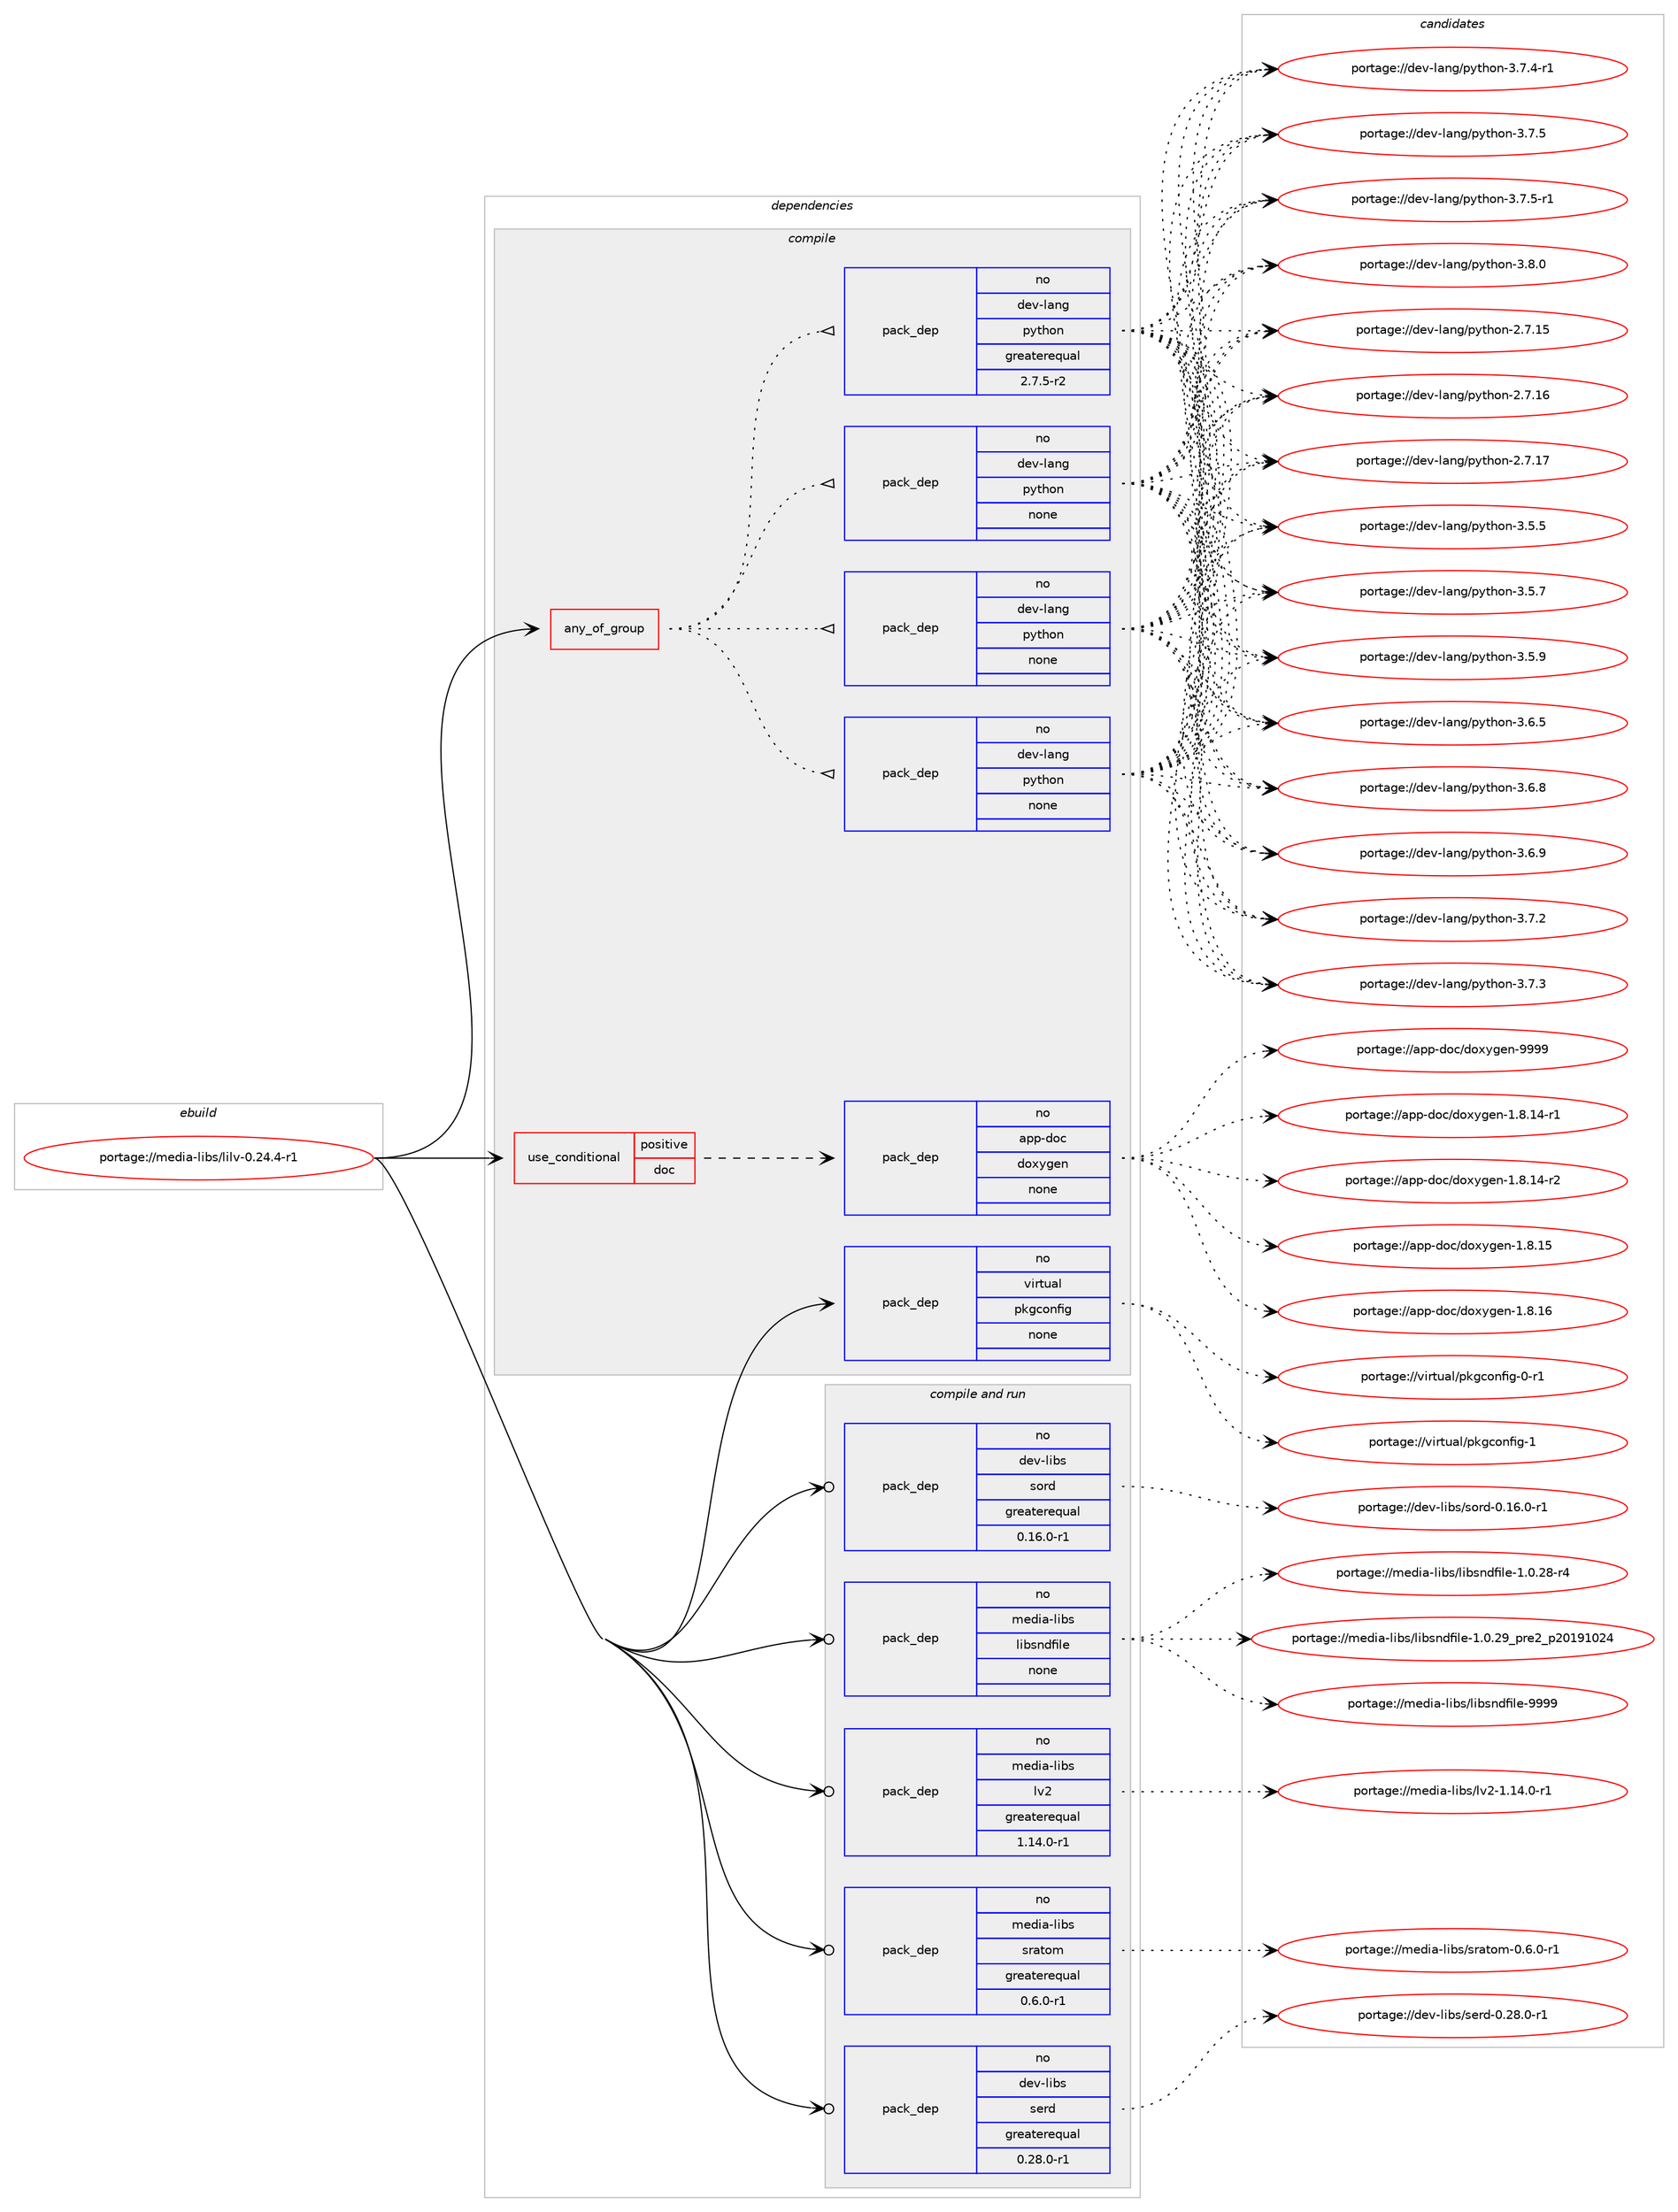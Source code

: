 digraph prolog {

# *************
# Graph options
# *************

newrank=true;
concentrate=true;
compound=true;
graph [rankdir=LR,fontname=Helvetica,fontsize=10,ranksep=1.5];#, ranksep=2.5, nodesep=0.2];
edge  [arrowhead=vee];
node  [fontname=Helvetica,fontsize=10];

# **********
# The ebuild
# **********

subgraph cluster_leftcol {
color=gray;
rank=same;
label=<<i>ebuild</i>>;
id [label="portage://media-libs/lilv-0.24.4-r1", color=red, width=4, href="../media-libs/lilv-0.24.4-r1.svg"];
}

# ****************
# The dependencies
# ****************

subgraph cluster_midcol {
color=gray;
label=<<i>dependencies</i>>;
subgraph cluster_compile {
fillcolor="#eeeeee";
style=filled;
label=<<i>compile</i>>;
subgraph any5135 {
dependency322240 [label=<<TABLE BORDER="0" CELLBORDER="1" CELLSPACING="0" CELLPADDING="4"><TR><TD CELLPADDING="10">any_of_group</TD></TR></TABLE>>, shape=none, color=red];subgraph pack236538 {
dependency322241 [label=<<TABLE BORDER="0" CELLBORDER="1" CELLSPACING="0" CELLPADDING="4" WIDTH="220"><TR><TD ROWSPAN="6" CELLPADDING="30">pack_dep</TD></TR><TR><TD WIDTH="110">no</TD></TR><TR><TD>dev-lang</TD></TR><TR><TD>python</TD></TR><TR><TD>none</TD></TR><TR><TD></TD></TR></TABLE>>, shape=none, color=blue];
}
dependency322240:e -> dependency322241:w [weight=20,style="dotted",arrowhead="oinv"];
subgraph pack236539 {
dependency322242 [label=<<TABLE BORDER="0" CELLBORDER="1" CELLSPACING="0" CELLPADDING="4" WIDTH="220"><TR><TD ROWSPAN="6" CELLPADDING="30">pack_dep</TD></TR><TR><TD WIDTH="110">no</TD></TR><TR><TD>dev-lang</TD></TR><TR><TD>python</TD></TR><TR><TD>none</TD></TR><TR><TD></TD></TR></TABLE>>, shape=none, color=blue];
}
dependency322240:e -> dependency322242:w [weight=20,style="dotted",arrowhead="oinv"];
subgraph pack236540 {
dependency322243 [label=<<TABLE BORDER="0" CELLBORDER="1" CELLSPACING="0" CELLPADDING="4" WIDTH="220"><TR><TD ROWSPAN="6" CELLPADDING="30">pack_dep</TD></TR><TR><TD WIDTH="110">no</TD></TR><TR><TD>dev-lang</TD></TR><TR><TD>python</TD></TR><TR><TD>none</TD></TR><TR><TD></TD></TR></TABLE>>, shape=none, color=blue];
}
dependency322240:e -> dependency322243:w [weight=20,style="dotted",arrowhead="oinv"];
subgraph pack236541 {
dependency322244 [label=<<TABLE BORDER="0" CELLBORDER="1" CELLSPACING="0" CELLPADDING="4" WIDTH="220"><TR><TD ROWSPAN="6" CELLPADDING="30">pack_dep</TD></TR><TR><TD WIDTH="110">no</TD></TR><TR><TD>dev-lang</TD></TR><TR><TD>python</TD></TR><TR><TD>greaterequal</TD></TR><TR><TD>2.7.5-r2</TD></TR></TABLE>>, shape=none, color=blue];
}
dependency322240:e -> dependency322244:w [weight=20,style="dotted",arrowhead="oinv"];
}
id:e -> dependency322240:w [weight=20,style="solid",arrowhead="vee"];
subgraph cond80436 {
dependency322245 [label=<<TABLE BORDER="0" CELLBORDER="1" CELLSPACING="0" CELLPADDING="4"><TR><TD ROWSPAN="3" CELLPADDING="10">use_conditional</TD></TR><TR><TD>positive</TD></TR><TR><TD>doc</TD></TR></TABLE>>, shape=none, color=red];
subgraph pack236542 {
dependency322246 [label=<<TABLE BORDER="0" CELLBORDER="1" CELLSPACING="0" CELLPADDING="4" WIDTH="220"><TR><TD ROWSPAN="6" CELLPADDING="30">pack_dep</TD></TR><TR><TD WIDTH="110">no</TD></TR><TR><TD>app-doc</TD></TR><TR><TD>doxygen</TD></TR><TR><TD>none</TD></TR><TR><TD></TD></TR></TABLE>>, shape=none, color=blue];
}
dependency322245:e -> dependency322246:w [weight=20,style="dashed",arrowhead="vee"];
}
id:e -> dependency322245:w [weight=20,style="solid",arrowhead="vee"];
subgraph pack236543 {
dependency322247 [label=<<TABLE BORDER="0" CELLBORDER="1" CELLSPACING="0" CELLPADDING="4" WIDTH="220"><TR><TD ROWSPAN="6" CELLPADDING="30">pack_dep</TD></TR><TR><TD WIDTH="110">no</TD></TR><TR><TD>virtual</TD></TR><TR><TD>pkgconfig</TD></TR><TR><TD>none</TD></TR><TR><TD></TD></TR></TABLE>>, shape=none, color=blue];
}
id:e -> dependency322247:w [weight=20,style="solid",arrowhead="vee"];
}
subgraph cluster_compileandrun {
fillcolor="#eeeeee";
style=filled;
label=<<i>compile and run</i>>;
subgraph pack236544 {
dependency322248 [label=<<TABLE BORDER="0" CELLBORDER="1" CELLSPACING="0" CELLPADDING="4" WIDTH="220"><TR><TD ROWSPAN="6" CELLPADDING="30">pack_dep</TD></TR><TR><TD WIDTH="110">no</TD></TR><TR><TD>dev-libs</TD></TR><TR><TD>serd</TD></TR><TR><TD>greaterequal</TD></TR><TR><TD>0.28.0-r1</TD></TR></TABLE>>, shape=none, color=blue];
}
id:e -> dependency322248:w [weight=20,style="solid",arrowhead="odotvee"];
subgraph pack236545 {
dependency322249 [label=<<TABLE BORDER="0" CELLBORDER="1" CELLSPACING="0" CELLPADDING="4" WIDTH="220"><TR><TD ROWSPAN="6" CELLPADDING="30">pack_dep</TD></TR><TR><TD WIDTH="110">no</TD></TR><TR><TD>dev-libs</TD></TR><TR><TD>sord</TD></TR><TR><TD>greaterequal</TD></TR><TR><TD>0.16.0-r1</TD></TR></TABLE>>, shape=none, color=blue];
}
id:e -> dependency322249:w [weight=20,style="solid",arrowhead="odotvee"];
subgraph pack236546 {
dependency322250 [label=<<TABLE BORDER="0" CELLBORDER="1" CELLSPACING="0" CELLPADDING="4" WIDTH="220"><TR><TD ROWSPAN="6" CELLPADDING="30">pack_dep</TD></TR><TR><TD WIDTH="110">no</TD></TR><TR><TD>media-libs</TD></TR><TR><TD>libsndfile</TD></TR><TR><TD>none</TD></TR><TR><TD></TD></TR></TABLE>>, shape=none, color=blue];
}
id:e -> dependency322250:w [weight=20,style="solid",arrowhead="odotvee"];
subgraph pack236547 {
dependency322251 [label=<<TABLE BORDER="0" CELLBORDER="1" CELLSPACING="0" CELLPADDING="4" WIDTH="220"><TR><TD ROWSPAN="6" CELLPADDING="30">pack_dep</TD></TR><TR><TD WIDTH="110">no</TD></TR><TR><TD>media-libs</TD></TR><TR><TD>lv2</TD></TR><TR><TD>greaterequal</TD></TR><TR><TD>1.14.0-r1</TD></TR></TABLE>>, shape=none, color=blue];
}
id:e -> dependency322251:w [weight=20,style="solid",arrowhead="odotvee"];
subgraph pack236548 {
dependency322252 [label=<<TABLE BORDER="0" CELLBORDER="1" CELLSPACING="0" CELLPADDING="4" WIDTH="220"><TR><TD ROWSPAN="6" CELLPADDING="30">pack_dep</TD></TR><TR><TD WIDTH="110">no</TD></TR><TR><TD>media-libs</TD></TR><TR><TD>sratom</TD></TR><TR><TD>greaterequal</TD></TR><TR><TD>0.6.0-r1</TD></TR></TABLE>>, shape=none, color=blue];
}
id:e -> dependency322252:w [weight=20,style="solid",arrowhead="odotvee"];
}
subgraph cluster_run {
fillcolor="#eeeeee";
style=filled;
label=<<i>run</i>>;
}
}

# **************
# The candidates
# **************

subgraph cluster_choices {
rank=same;
color=gray;
label=<<i>candidates</i>>;

subgraph choice236538 {
color=black;
nodesep=1;
choiceportage10010111845108971101034711212111610411111045504655464953 [label="portage://dev-lang/python-2.7.15", color=red, width=4,href="../dev-lang/python-2.7.15.svg"];
choiceportage10010111845108971101034711212111610411111045504655464954 [label="portage://dev-lang/python-2.7.16", color=red, width=4,href="../dev-lang/python-2.7.16.svg"];
choiceportage10010111845108971101034711212111610411111045504655464955 [label="portage://dev-lang/python-2.7.17", color=red, width=4,href="../dev-lang/python-2.7.17.svg"];
choiceportage100101118451089711010347112121116104111110455146534653 [label="portage://dev-lang/python-3.5.5", color=red, width=4,href="../dev-lang/python-3.5.5.svg"];
choiceportage100101118451089711010347112121116104111110455146534655 [label="portage://dev-lang/python-3.5.7", color=red, width=4,href="../dev-lang/python-3.5.7.svg"];
choiceportage100101118451089711010347112121116104111110455146534657 [label="portage://dev-lang/python-3.5.9", color=red, width=4,href="../dev-lang/python-3.5.9.svg"];
choiceportage100101118451089711010347112121116104111110455146544653 [label="portage://dev-lang/python-3.6.5", color=red, width=4,href="../dev-lang/python-3.6.5.svg"];
choiceportage100101118451089711010347112121116104111110455146544656 [label="portage://dev-lang/python-3.6.8", color=red, width=4,href="../dev-lang/python-3.6.8.svg"];
choiceportage100101118451089711010347112121116104111110455146544657 [label="portage://dev-lang/python-3.6.9", color=red, width=4,href="../dev-lang/python-3.6.9.svg"];
choiceportage100101118451089711010347112121116104111110455146554650 [label="portage://dev-lang/python-3.7.2", color=red, width=4,href="../dev-lang/python-3.7.2.svg"];
choiceportage100101118451089711010347112121116104111110455146554651 [label="portage://dev-lang/python-3.7.3", color=red, width=4,href="../dev-lang/python-3.7.3.svg"];
choiceportage1001011184510897110103471121211161041111104551465546524511449 [label="portage://dev-lang/python-3.7.4-r1", color=red, width=4,href="../dev-lang/python-3.7.4-r1.svg"];
choiceportage100101118451089711010347112121116104111110455146554653 [label="portage://dev-lang/python-3.7.5", color=red, width=4,href="../dev-lang/python-3.7.5.svg"];
choiceportage1001011184510897110103471121211161041111104551465546534511449 [label="portage://dev-lang/python-3.7.5-r1", color=red, width=4,href="../dev-lang/python-3.7.5-r1.svg"];
choiceportage100101118451089711010347112121116104111110455146564648 [label="portage://dev-lang/python-3.8.0", color=red, width=4,href="../dev-lang/python-3.8.0.svg"];
dependency322241:e -> choiceportage10010111845108971101034711212111610411111045504655464953:w [style=dotted,weight="100"];
dependency322241:e -> choiceportage10010111845108971101034711212111610411111045504655464954:w [style=dotted,weight="100"];
dependency322241:e -> choiceportage10010111845108971101034711212111610411111045504655464955:w [style=dotted,weight="100"];
dependency322241:e -> choiceportage100101118451089711010347112121116104111110455146534653:w [style=dotted,weight="100"];
dependency322241:e -> choiceportage100101118451089711010347112121116104111110455146534655:w [style=dotted,weight="100"];
dependency322241:e -> choiceportage100101118451089711010347112121116104111110455146534657:w [style=dotted,weight="100"];
dependency322241:e -> choiceportage100101118451089711010347112121116104111110455146544653:w [style=dotted,weight="100"];
dependency322241:e -> choiceportage100101118451089711010347112121116104111110455146544656:w [style=dotted,weight="100"];
dependency322241:e -> choiceportage100101118451089711010347112121116104111110455146544657:w [style=dotted,weight="100"];
dependency322241:e -> choiceportage100101118451089711010347112121116104111110455146554650:w [style=dotted,weight="100"];
dependency322241:e -> choiceportage100101118451089711010347112121116104111110455146554651:w [style=dotted,weight="100"];
dependency322241:e -> choiceportage1001011184510897110103471121211161041111104551465546524511449:w [style=dotted,weight="100"];
dependency322241:e -> choiceportage100101118451089711010347112121116104111110455146554653:w [style=dotted,weight="100"];
dependency322241:e -> choiceportage1001011184510897110103471121211161041111104551465546534511449:w [style=dotted,weight="100"];
dependency322241:e -> choiceportage100101118451089711010347112121116104111110455146564648:w [style=dotted,weight="100"];
}
subgraph choice236539 {
color=black;
nodesep=1;
choiceportage10010111845108971101034711212111610411111045504655464953 [label="portage://dev-lang/python-2.7.15", color=red, width=4,href="../dev-lang/python-2.7.15.svg"];
choiceportage10010111845108971101034711212111610411111045504655464954 [label="portage://dev-lang/python-2.7.16", color=red, width=4,href="../dev-lang/python-2.7.16.svg"];
choiceportage10010111845108971101034711212111610411111045504655464955 [label="portage://dev-lang/python-2.7.17", color=red, width=4,href="../dev-lang/python-2.7.17.svg"];
choiceportage100101118451089711010347112121116104111110455146534653 [label="portage://dev-lang/python-3.5.5", color=red, width=4,href="../dev-lang/python-3.5.5.svg"];
choiceportage100101118451089711010347112121116104111110455146534655 [label="portage://dev-lang/python-3.5.7", color=red, width=4,href="../dev-lang/python-3.5.7.svg"];
choiceportage100101118451089711010347112121116104111110455146534657 [label="portage://dev-lang/python-3.5.9", color=red, width=4,href="../dev-lang/python-3.5.9.svg"];
choiceportage100101118451089711010347112121116104111110455146544653 [label="portage://dev-lang/python-3.6.5", color=red, width=4,href="../dev-lang/python-3.6.5.svg"];
choiceportage100101118451089711010347112121116104111110455146544656 [label="portage://dev-lang/python-3.6.8", color=red, width=4,href="../dev-lang/python-3.6.8.svg"];
choiceportage100101118451089711010347112121116104111110455146544657 [label="portage://dev-lang/python-3.6.9", color=red, width=4,href="../dev-lang/python-3.6.9.svg"];
choiceportage100101118451089711010347112121116104111110455146554650 [label="portage://dev-lang/python-3.7.2", color=red, width=4,href="../dev-lang/python-3.7.2.svg"];
choiceportage100101118451089711010347112121116104111110455146554651 [label="portage://dev-lang/python-3.7.3", color=red, width=4,href="../dev-lang/python-3.7.3.svg"];
choiceportage1001011184510897110103471121211161041111104551465546524511449 [label="portage://dev-lang/python-3.7.4-r1", color=red, width=4,href="../dev-lang/python-3.7.4-r1.svg"];
choiceportage100101118451089711010347112121116104111110455146554653 [label="portage://dev-lang/python-3.7.5", color=red, width=4,href="../dev-lang/python-3.7.5.svg"];
choiceportage1001011184510897110103471121211161041111104551465546534511449 [label="portage://dev-lang/python-3.7.5-r1", color=red, width=4,href="../dev-lang/python-3.7.5-r1.svg"];
choiceportage100101118451089711010347112121116104111110455146564648 [label="portage://dev-lang/python-3.8.0", color=red, width=4,href="../dev-lang/python-3.8.0.svg"];
dependency322242:e -> choiceportage10010111845108971101034711212111610411111045504655464953:w [style=dotted,weight="100"];
dependency322242:e -> choiceportage10010111845108971101034711212111610411111045504655464954:w [style=dotted,weight="100"];
dependency322242:e -> choiceportage10010111845108971101034711212111610411111045504655464955:w [style=dotted,weight="100"];
dependency322242:e -> choiceportage100101118451089711010347112121116104111110455146534653:w [style=dotted,weight="100"];
dependency322242:e -> choiceportage100101118451089711010347112121116104111110455146534655:w [style=dotted,weight="100"];
dependency322242:e -> choiceportage100101118451089711010347112121116104111110455146534657:w [style=dotted,weight="100"];
dependency322242:e -> choiceportage100101118451089711010347112121116104111110455146544653:w [style=dotted,weight="100"];
dependency322242:e -> choiceportage100101118451089711010347112121116104111110455146544656:w [style=dotted,weight="100"];
dependency322242:e -> choiceportage100101118451089711010347112121116104111110455146544657:w [style=dotted,weight="100"];
dependency322242:e -> choiceportage100101118451089711010347112121116104111110455146554650:w [style=dotted,weight="100"];
dependency322242:e -> choiceportage100101118451089711010347112121116104111110455146554651:w [style=dotted,weight="100"];
dependency322242:e -> choiceportage1001011184510897110103471121211161041111104551465546524511449:w [style=dotted,weight="100"];
dependency322242:e -> choiceportage100101118451089711010347112121116104111110455146554653:w [style=dotted,weight="100"];
dependency322242:e -> choiceportage1001011184510897110103471121211161041111104551465546534511449:w [style=dotted,weight="100"];
dependency322242:e -> choiceportage100101118451089711010347112121116104111110455146564648:w [style=dotted,weight="100"];
}
subgraph choice236540 {
color=black;
nodesep=1;
choiceportage10010111845108971101034711212111610411111045504655464953 [label="portage://dev-lang/python-2.7.15", color=red, width=4,href="../dev-lang/python-2.7.15.svg"];
choiceportage10010111845108971101034711212111610411111045504655464954 [label="portage://dev-lang/python-2.7.16", color=red, width=4,href="../dev-lang/python-2.7.16.svg"];
choiceportage10010111845108971101034711212111610411111045504655464955 [label="portage://dev-lang/python-2.7.17", color=red, width=4,href="../dev-lang/python-2.7.17.svg"];
choiceportage100101118451089711010347112121116104111110455146534653 [label="portage://dev-lang/python-3.5.5", color=red, width=4,href="../dev-lang/python-3.5.5.svg"];
choiceportage100101118451089711010347112121116104111110455146534655 [label="portage://dev-lang/python-3.5.7", color=red, width=4,href="../dev-lang/python-3.5.7.svg"];
choiceportage100101118451089711010347112121116104111110455146534657 [label="portage://dev-lang/python-3.5.9", color=red, width=4,href="../dev-lang/python-3.5.9.svg"];
choiceportage100101118451089711010347112121116104111110455146544653 [label="portage://dev-lang/python-3.6.5", color=red, width=4,href="../dev-lang/python-3.6.5.svg"];
choiceportage100101118451089711010347112121116104111110455146544656 [label="portage://dev-lang/python-3.6.8", color=red, width=4,href="../dev-lang/python-3.6.8.svg"];
choiceportage100101118451089711010347112121116104111110455146544657 [label="portage://dev-lang/python-3.6.9", color=red, width=4,href="../dev-lang/python-3.6.9.svg"];
choiceportage100101118451089711010347112121116104111110455146554650 [label="portage://dev-lang/python-3.7.2", color=red, width=4,href="../dev-lang/python-3.7.2.svg"];
choiceportage100101118451089711010347112121116104111110455146554651 [label="portage://dev-lang/python-3.7.3", color=red, width=4,href="../dev-lang/python-3.7.3.svg"];
choiceportage1001011184510897110103471121211161041111104551465546524511449 [label="portage://dev-lang/python-3.7.4-r1", color=red, width=4,href="../dev-lang/python-3.7.4-r1.svg"];
choiceportage100101118451089711010347112121116104111110455146554653 [label="portage://dev-lang/python-3.7.5", color=red, width=4,href="../dev-lang/python-3.7.5.svg"];
choiceportage1001011184510897110103471121211161041111104551465546534511449 [label="portage://dev-lang/python-3.7.5-r1", color=red, width=4,href="../dev-lang/python-3.7.5-r1.svg"];
choiceportage100101118451089711010347112121116104111110455146564648 [label="portage://dev-lang/python-3.8.0", color=red, width=4,href="../dev-lang/python-3.8.0.svg"];
dependency322243:e -> choiceportage10010111845108971101034711212111610411111045504655464953:w [style=dotted,weight="100"];
dependency322243:e -> choiceportage10010111845108971101034711212111610411111045504655464954:w [style=dotted,weight="100"];
dependency322243:e -> choiceportage10010111845108971101034711212111610411111045504655464955:w [style=dotted,weight="100"];
dependency322243:e -> choiceportage100101118451089711010347112121116104111110455146534653:w [style=dotted,weight="100"];
dependency322243:e -> choiceportage100101118451089711010347112121116104111110455146534655:w [style=dotted,weight="100"];
dependency322243:e -> choiceportage100101118451089711010347112121116104111110455146534657:w [style=dotted,weight="100"];
dependency322243:e -> choiceportage100101118451089711010347112121116104111110455146544653:w [style=dotted,weight="100"];
dependency322243:e -> choiceportage100101118451089711010347112121116104111110455146544656:w [style=dotted,weight="100"];
dependency322243:e -> choiceportage100101118451089711010347112121116104111110455146544657:w [style=dotted,weight="100"];
dependency322243:e -> choiceportage100101118451089711010347112121116104111110455146554650:w [style=dotted,weight="100"];
dependency322243:e -> choiceportage100101118451089711010347112121116104111110455146554651:w [style=dotted,weight="100"];
dependency322243:e -> choiceportage1001011184510897110103471121211161041111104551465546524511449:w [style=dotted,weight="100"];
dependency322243:e -> choiceportage100101118451089711010347112121116104111110455146554653:w [style=dotted,weight="100"];
dependency322243:e -> choiceportage1001011184510897110103471121211161041111104551465546534511449:w [style=dotted,weight="100"];
dependency322243:e -> choiceportage100101118451089711010347112121116104111110455146564648:w [style=dotted,weight="100"];
}
subgraph choice236541 {
color=black;
nodesep=1;
choiceportage10010111845108971101034711212111610411111045504655464953 [label="portage://dev-lang/python-2.7.15", color=red, width=4,href="../dev-lang/python-2.7.15.svg"];
choiceportage10010111845108971101034711212111610411111045504655464954 [label="portage://dev-lang/python-2.7.16", color=red, width=4,href="../dev-lang/python-2.7.16.svg"];
choiceportage10010111845108971101034711212111610411111045504655464955 [label="portage://dev-lang/python-2.7.17", color=red, width=4,href="../dev-lang/python-2.7.17.svg"];
choiceportage100101118451089711010347112121116104111110455146534653 [label="portage://dev-lang/python-3.5.5", color=red, width=4,href="../dev-lang/python-3.5.5.svg"];
choiceportage100101118451089711010347112121116104111110455146534655 [label="portage://dev-lang/python-3.5.7", color=red, width=4,href="../dev-lang/python-3.5.7.svg"];
choiceportage100101118451089711010347112121116104111110455146534657 [label="portage://dev-lang/python-3.5.9", color=red, width=4,href="../dev-lang/python-3.5.9.svg"];
choiceportage100101118451089711010347112121116104111110455146544653 [label="portage://dev-lang/python-3.6.5", color=red, width=4,href="../dev-lang/python-3.6.5.svg"];
choiceportage100101118451089711010347112121116104111110455146544656 [label="portage://dev-lang/python-3.6.8", color=red, width=4,href="../dev-lang/python-3.6.8.svg"];
choiceportage100101118451089711010347112121116104111110455146544657 [label="portage://dev-lang/python-3.6.9", color=red, width=4,href="../dev-lang/python-3.6.9.svg"];
choiceportage100101118451089711010347112121116104111110455146554650 [label="portage://dev-lang/python-3.7.2", color=red, width=4,href="../dev-lang/python-3.7.2.svg"];
choiceportage100101118451089711010347112121116104111110455146554651 [label="portage://dev-lang/python-3.7.3", color=red, width=4,href="../dev-lang/python-3.7.3.svg"];
choiceportage1001011184510897110103471121211161041111104551465546524511449 [label="portage://dev-lang/python-3.7.4-r1", color=red, width=4,href="../dev-lang/python-3.7.4-r1.svg"];
choiceportage100101118451089711010347112121116104111110455146554653 [label="portage://dev-lang/python-3.7.5", color=red, width=4,href="../dev-lang/python-3.7.5.svg"];
choiceportage1001011184510897110103471121211161041111104551465546534511449 [label="portage://dev-lang/python-3.7.5-r1", color=red, width=4,href="../dev-lang/python-3.7.5-r1.svg"];
choiceportage100101118451089711010347112121116104111110455146564648 [label="portage://dev-lang/python-3.8.0", color=red, width=4,href="../dev-lang/python-3.8.0.svg"];
dependency322244:e -> choiceportage10010111845108971101034711212111610411111045504655464953:w [style=dotted,weight="100"];
dependency322244:e -> choiceportage10010111845108971101034711212111610411111045504655464954:w [style=dotted,weight="100"];
dependency322244:e -> choiceportage10010111845108971101034711212111610411111045504655464955:w [style=dotted,weight="100"];
dependency322244:e -> choiceportage100101118451089711010347112121116104111110455146534653:w [style=dotted,weight="100"];
dependency322244:e -> choiceportage100101118451089711010347112121116104111110455146534655:w [style=dotted,weight="100"];
dependency322244:e -> choiceportage100101118451089711010347112121116104111110455146534657:w [style=dotted,weight="100"];
dependency322244:e -> choiceportage100101118451089711010347112121116104111110455146544653:w [style=dotted,weight="100"];
dependency322244:e -> choiceportage100101118451089711010347112121116104111110455146544656:w [style=dotted,weight="100"];
dependency322244:e -> choiceportage100101118451089711010347112121116104111110455146544657:w [style=dotted,weight="100"];
dependency322244:e -> choiceportage100101118451089711010347112121116104111110455146554650:w [style=dotted,weight="100"];
dependency322244:e -> choiceportage100101118451089711010347112121116104111110455146554651:w [style=dotted,weight="100"];
dependency322244:e -> choiceportage1001011184510897110103471121211161041111104551465546524511449:w [style=dotted,weight="100"];
dependency322244:e -> choiceportage100101118451089711010347112121116104111110455146554653:w [style=dotted,weight="100"];
dependency322244:e -> choiceportage1001011184510897110103471121211161041111104551465546534511449:w [style=dotted,weight="100"];
dependency322244:e -> choiceportage100101118451089711010347112121116104111110455146564648:w [style=dotted,weight="100"];
}
subgraph choice236542 {
color=black;
nodesep=1;
choiceportage97112112451001119947100111120121103101110454946564649524511449 [label="portage://app-doc/doxygen-1.8.14-r1", color=red, width=4,href="../app-doc/doxygen-1.8.14-r1.svg"];
choiceportage97112112451001119947100111120121103101110454946564649524511450 [label="portage://app-doc/doxygen-1.8.14-r2", color=red, width=4,href="../app-doc/doxygen-1.8.14-r2.svg"];
choiceportage9711211245100111994710011112012110310111045494656464953 [label="portage://app-doc/doxygen-1.8.15", color=red, width=4,href="../app-doc/doxygen-1.8.15.svg"];
choiceportage9711211245100111994710011112012110310111045494656464954 [label="portage://app-doc/doxygen-1.8.16", color=red, width=4,href="../app-doc/doxygen-1.8.16.svg"];
choiceportage971121124510011199471001111201211031011104557575757 [label="portage://app-doc/doxygen-9999", color=red, width=4,href="../app-doc/doxygen-9999.svg"];
dependency322246:e -> choiceportage97112112451001119947100111120121103101110454946564649524511449:w [style=dotted,weight="100"];
dependency322246:e -> choiceportage97112112451001119947100111120121103101110454946564649524511450:w [style=dotted,weight="100"];
dependency322246:e -> choiceportage9711211245100111994710011112012110310111045494656464953:w [style=dotted,weight="100"];
dependency322246:e -> choiceportage9711211245100111994710011112012110310111045494656464954:w [style=dotted,weight="100"];
dependency322246:e -> choiceportage971121124510011199471001111201211031011104557575757:w [style=dotted,weight="100"];
}
subgraph choice236543 {
color=black;
nodesep=1;
choiceportage11810511411611797108471121071039911111010210510345484511449 [label="portage://virtual/pkgconfig-0-r1", color=red, width=4,href="../virtual/pkgconfig-0-r1.svg"];
choiceportage1181051141161179710847112107103991111101021051034549 [label="portage://virtual/pkgconfig-1", color=red, width=4,href="../virtual/pkgconfig-1.svg"];
dependency322247:e -> choiceportage11810511411611797108471121071039911111010210510345484511449:w [style=dotted,weight="100"];
dependency322247:e -> choiceportage1181051141161179710847112107103991111101021051034549:w [style=dotted,weight="100"];
}
subgraph choice236544 {
color=black;
nodesep=1;
choiceportage100101118451081059811547115101114100454846505646484511449 [label="portage://dev-libs/serd-0.28.0-r1", color=red, width=4,href="../dev-libs/serd-0.28.0-r1.svg"];
dependency322248:e -> choiceportage100101118451081059811547115101114100454846505646484511449:w [style=dotted,weight="100"];
}
subgraph choice236545 {
color=black;
nodesep=1;
choiceportage100101118451081059811547115111114100454846495446484511449 [label="portage://dev-libs/sord-0.16.0-r1", color=red, width=4,href="../dev-libs/sord-0.16.0-r1.svg"];
dependency322249:e -> choiceportage100101118451081059811547115111114100454846495446484511449:w [style=dotted,weight="100"];
}
subgraph choice236546 {
color=black;
nodesep=1;
choiceportage1091011001059745108105981154710810598115110100102105108101454946484650564511452 [label="portage://media-libs/libsndfile-1.0.28-r4", color=red, width=4,href="../media-libs/libsndfile-1.0.28-r4.svg"];
choiceportage1091011001059745108105981154710810598115110100102105108101454946484650579511211410150951125048495749485052 [label="portage://media-libs/libsndfile-1.0.29_pre2_p20191024", color=red, width=4,href="../media-libs/libsndfile-1.0.29_pre2_p20191024.svg"];
choiceportage10910110010597451081059811547108105981151101001021051081014557575757 [label="portage://media-libs/libsndfile-9999", color=red, width=4,href="../media-libs/libsndfile-9999.svg"];
dependency322250:e -> choiceportage1091011001059745108105981154710810598115110100102105108101454946484650564511452:w [style=dotted,weight="100"];
dependency322250:e -> choiceportage1091011001059745108105981154710810598115110100102105108101454946484650579511211410150951125048495749485052:w [style=dotted,weight="100"];
dependency322250:e -> choiceportage10910110010597451081059811547108105981151101001021051081014557575757:w [style=dotted,weight="100"];
}
subgraph choice236547 {
color=black;
nodesep=1;
choiceportage1091011001059745108105981154710811850454946495246484511449 [label="portage://media-libs/lv2-1.14.0-r1", color=red, width=4,href="../media-libs/lv2-1.14.0-r1.svg"];
dependency322251:e -> choiceportage1091011001059745108105981154710811850454946495246484511449:w [style=dotted,weight="100"];
}
subgraph choice236548 {
color=black;
nodesep=1;
choiceportage10910110010597451081059811547115114971161111094548465446484511449 [label="portage://media-libs/sratom-0.6.0-r1", color=red, width=4,href="../media-libs/sratom-0.6.0-r1.svg"];
dependency322252:e -> choiceportage10910110010597451081059811547115114971161111094548465446484511449:w [style=dotted,weight="100"];
}
}

}
